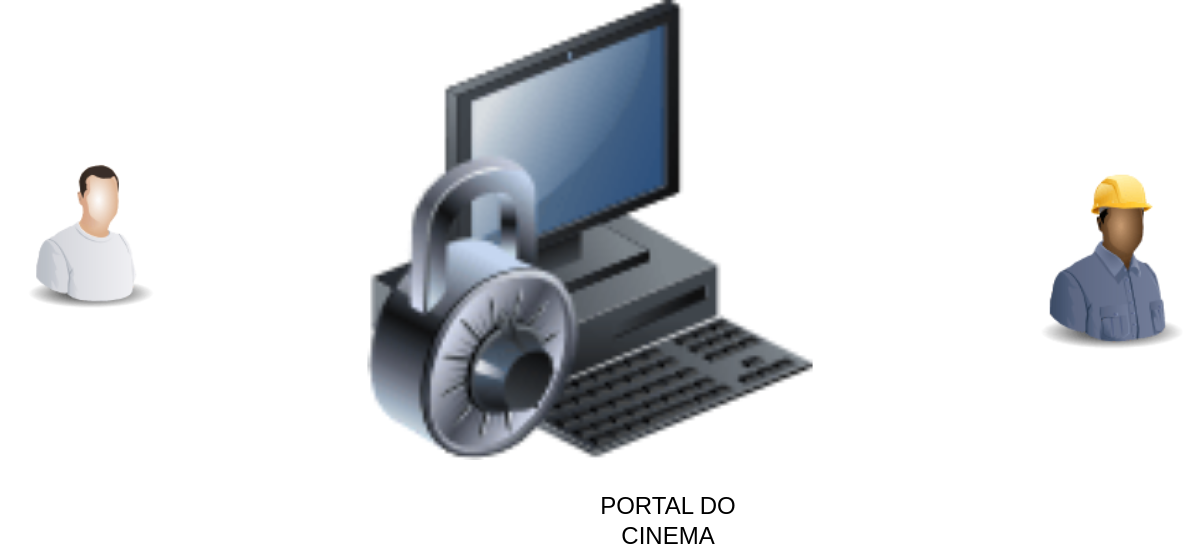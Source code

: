 <mxfile version="26.0.5">
  <diagram name="Página-1" id="U8x9v5WI5g8i2qzaIiDe">
    <mxGraphModel dx="877" dy="1974" grid="1" gridSize="10" guides="1" tooltips="1" connect="1" arrows="1" fold="1" page="1" pageScale="1" pageWidth="827" pageHeight="1169" math="0" shadow="0">
      <root>
        <mxCell id="0" />
        <mxCell id="1" parent="0" />
        <mxCell id="4TEyoO0OeXfm0volqhAp-1" value="" style="image;html=1;image=img/lib/clip_art/computers/Secure_System_128x128.png;fontStyle=0" vertex="1" parent="1">
          <mxGeometry x="230" y="195" width="290" height="230" as="geometry" />
        </mxCell>
        <mxCell id="4TEyoO0OeXfm0volqhAp-2" value="PORTAL DO CINEMA" style="text;strokeColor=none;align=center;fillColor=none;html=1;verticalAlign=middle;whiteSpace=wrap;rounded=0;" vertex="1" parent="1">
          <mxGeometry x="366" y="440" width="96" height="30" as="geometry" />
        </mxCell>
        <mxCell id="4TEyoO0OeXfm0volqhAp-3" value="" style="image;html=1;image=img/lib/clip_art/people/Worker_Man_128x128.png" vertex="1" parent="1">
          <mxGeometry x="80" y="270" width="90" height="80" as="geometry" />
        </mxCell>
        <mxCell id="4TEyoO0OeXfm0volqhAp-4" value="" style="image;html=1;image=img/lib/clip_art/people/Construction_Worker_Man_Black_128x128.png" vertex="1" parent="1">
          <mxGeometry x="590" y="260" width="91" height="130" as="geometry" />
        </mxCell>
      </root>
    </mxGraphModel>
  </diagram>
</mxfile>
